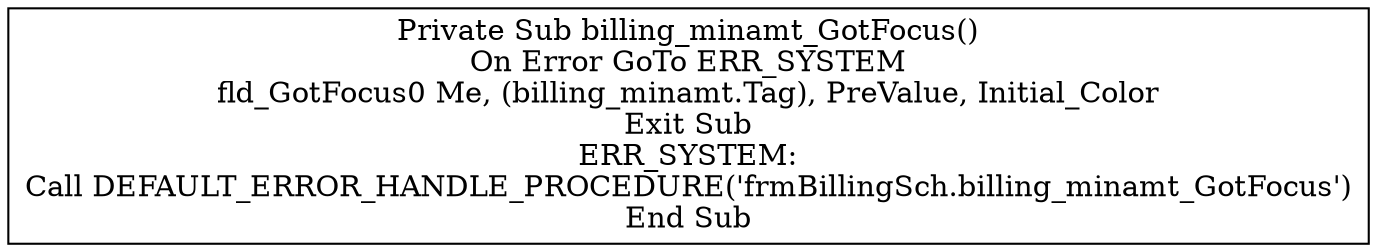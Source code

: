 digraph G{
Node_1 [ label ="Private Sub billing_minamt_GotFocus()\nOn Error GoTo ERR_SYSTEM\nfld_GotFocus0 Me, (billing_minamt.Tag), PreValue, Initial_Color\nExit Sub\nERR_SYSTEM:\nCall DEFAULT_ERROR_HANDLE_PROCEDURE('frmBillingSch.billing_minamt_GotFocus')\nEnd Sub",shape="box"];
}
